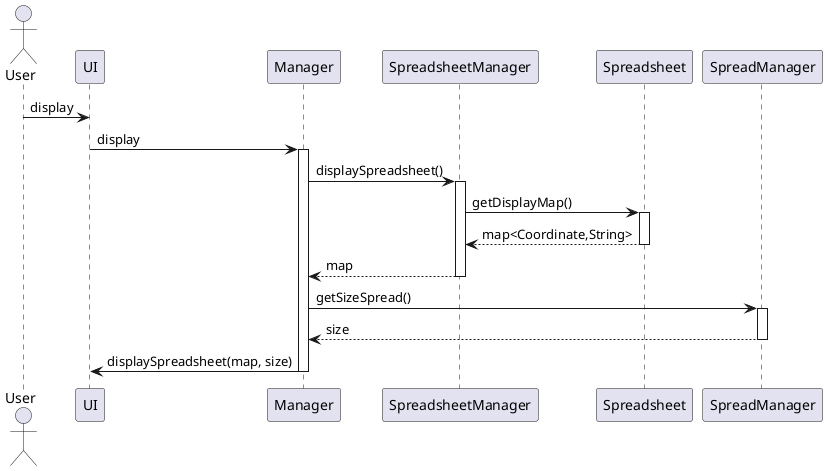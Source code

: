 @startuml

actor User

User -> UI : display
UI -> Manager ++: display

Manager -> SpreadsheetManager ++: displaySpreadsheet()
SpreadsheetManager -> Spreadsheet ++: getDisplayMap()

return map<Coordinate,String>
return map

Manager -> SpreadManager ++: getSizeSpread()
return size
Manager -> UI : displaySpreadsheet(map, size)

deactivate Manager
@enduml
